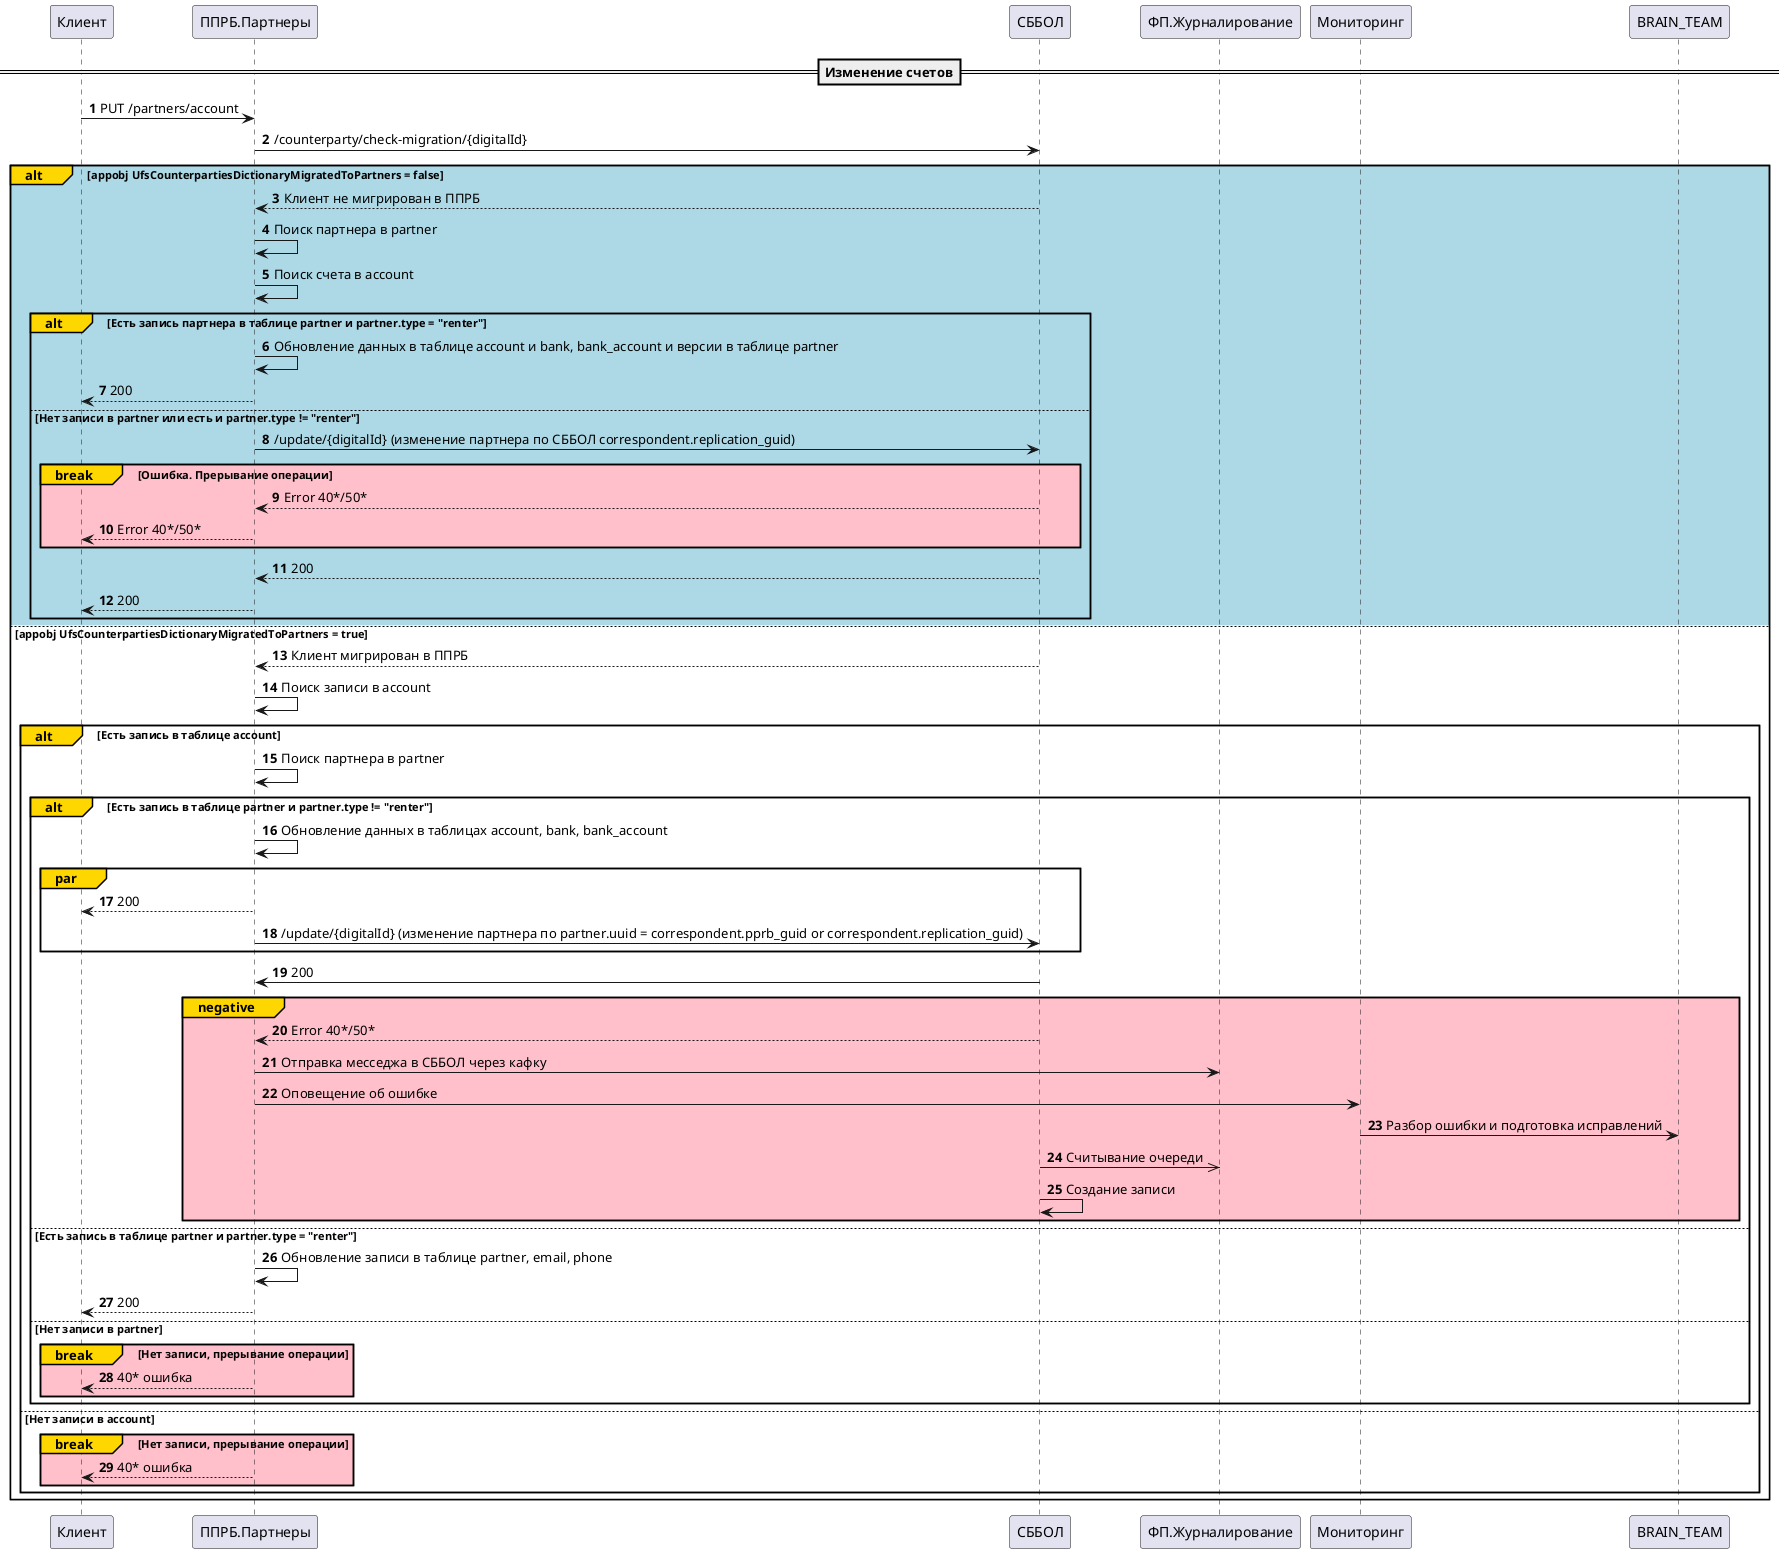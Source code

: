 @startuml
'https://plantuml.com/sequence-diagram
autonumber
==Изменение счетов==
Клиент -> ППРБ.Партнеры: PUT /partners/account
ППРБ.Партнеры -> СББОЛ: /counterparty/check-migration/{digitalId}
alt#Gold #lightblue appobj UfsCounterpartiesDictionaryMigratedToPartners = false
СББОЛ --> ППРБ.Партнеры: Клиент не мигрирован в ППРБ
ППРБ.Партнеры -> ППРБ.Партнеры: Поиск партнера в partner
ППРБ.Партнеры -> ППРБ.Партнеры: Поиск счета в account
alt#Gold Есть запись партнера в таблице partner и partner.type = "renter"
ППРБ.Партнеры -> ППРБ.Партнеры: Обновление данных в таблице account и bank, bank_account и версии в таблице partner
ППРБ.Партнеры --> Клиент: 200
else Нет записи в partner или есть и partner.type != "renter"
ППРБ.Партнеры -> СББОЛ: /update/{digitalId} (изменение партнера по СББОЛ correspondent.replication_guid)
break#Gold #Pink Ошибка. Прерывание операции
СББОЛ --> ППРБ.Партнеры: Error 40*/50*
ППРБ.Партнеры --> Клиент: Error 40*/50*
end
СББОЛ --> ППРБ.Партнеры: 200
ППРБ.Партнеры --> Клиент: 200
end
else #white appobj UfsCounterpartiesDictionaryMigratedToPartners = true
СББОЛ --> ППРБ.Партнеры: Клиент мигрирован в ППРБ
ППРБ.Партнеры -> ППРБ.Партнеры: Поиск записи в account
alt#gold Есть запись в таблице account
ППРБ.Партнеры -> ППРБ.Партнеры: Поиск партнера в partner
alt#gold Есть запись в таблице partner и partner.type != "renter"
ППРБ.Партнеры -> ППРБ.Партнеры: Обновление данных в таблицах account, bank, bank_account
par#Gold
ППРБ.Партнеры --> Клиент: 200
ППРБ.Партнеры -> СББОЛ: /update/{digitalId} (изменение партнера по partner.uuid = correspondent.pprb_guid or correspondent.replication_guid)
end
СББОЛ -> ППРБ.Партнеры: 200
group#Gold #pink negative
СББОЛ --> ППРБ.Партнеры: Error 40*/50*
ППРБ.Партнеры -> ФП.Журналирование: Отправка месседжа в СББОЛ через кафку
ППРБ.Партнеры -> Мониторинг: Оповещение об ошибке
Мониторинг -> BRAIN_TEAM: Разбор ошибки и подготовка исправлений
СББОЛ ->> ФП.Журналирование: Считывание очереди
СББОЛ -> СББОЛ: Создание записи
end
else Есть запись в таблице partner и partner.type = "renter"
ППРБ.Партнеры -> ППРБ.Партнеры: Обновление записи в таблице partner, email, phone
ППРБ.Партнеры --> Клиент: 200
else Нет записи в partner
break#Gold #pink Нет записи, прерывание операции
ППРБ.Партнеры --> Клиент: 40* ошибка
end
end
else Нет записи в account
break#Gold #pink Нет записи, прерывание операции
ППРБ.Партнеры --> Клиент: 40* ошибка
end
end
end
@enduml
